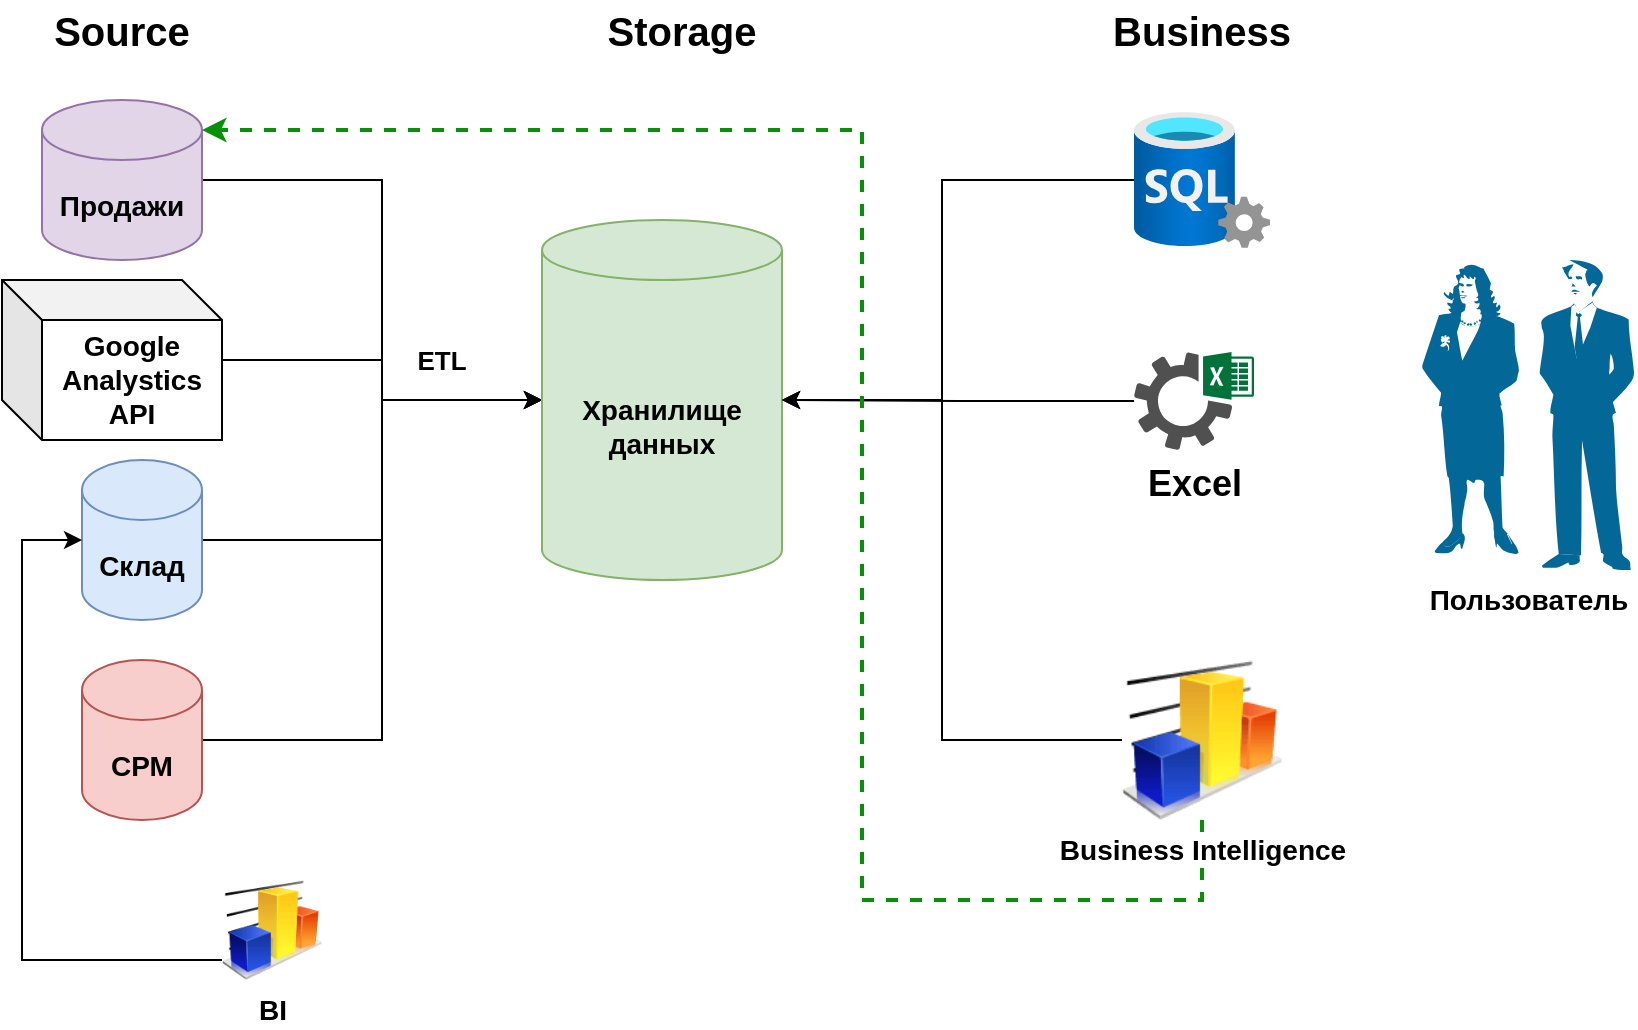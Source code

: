 <mxfile version="15.4.0" type="device"><diagram id="ZBKZezQGsQLXfvPAwT4Z" name="Страница 1"><mxGraphModel dx="852" dy="535" grid="1" gridSize="10" guides="1" tooltips="1" connect="1" arrows="1" fold="1" page="1" pageScale="1" pageWidth="1169" pageHeight="827" math="0" shadow="0"><root><mxCell id="0"/><mxCell id="1" parent="0"/><mxCell id="WBZu8BfC0tCOjZk3sDWR-23" style="edgeStyle=orthogonalEdgeStyle;rounded=0;orthogonalLoop=1;jettySize=auto;html=1;fontSize=14;" parent="1" source="WBZu8BfC0tCOjZk3sDWR-1" edge="1"><mxGeometry relative="1" as="geometry"><mxPoint x="320" y="220" as="targetPoint"/><Array as="points"><mxPoint x="240" y="110"/><mxPoint x="240" y="220"/></Array></mxGeometry></mxCell><mxCell id="WBZu8BfC0tCOjZk3sDWR-1" value="Продажи" style="shape=cylinder3;whiteSpace=wrap;html=1;boundedLbl=1;backgroundOutline=1;size=15;fontStyle=1;fontSize=14;fillColor=#e1d5e7;strokeColor=#9673a6;" parent="1" vertex="1"><mxGeometry x="70" y="70" width="80" height="80" as="geometry"/></mxCell><mxCell id="WBZu8BfC0tCOjZk3sDWR-24" style="edgeStyle=orthogonalEdgeStyle;rounded=0;orthogonalLoop=1;jettySize=auto;html=1;entryX=0;entryY=0.5;entryDx=0;entryDy=0;entryPerimeter=0;fontSize=14;" parent="1" source="WBZu8BfC0tCOjZk3sDWR-2" target="WBZu8BfC0tCOjZk3sDWR-8" edge="1"><mxGeometry relative="1" as="geometry"><Array as="points"><mxPoint x="240" y="290"/><mxPoint x="240" y="220"/></Array></mxGeometry></mxCell><mxCell id="WBZu8BfC0tCOjZk3sDWR-2" value="Склад" style="shape=cylinder3;whiteSpace=wrap;html=1;boundedLbl=1;backgroundOutline=1;size=15;fontStyle=1;fontSize=14;fillColor=#dae8fc;strokeColor=#6c8ebf;" parent="1" vertex="1"><mxGeometry x="90" y="250" width="60" height="80" as="geometry"/></mxCell><mxCell id="WBZu8BfC0tCOjZk3sDWR-25" style="edgeStyle=orthogonalEdgeStyle;rounded=0;orthogonalLoop=1;jettySize=auto;html=1;fontSize=14;" parent="1" source="WBZu8BfC0tCOjZk3sDWR-3" edge="1"><mxGeometry relative="1" as="geometry"><mxPoint x="320" y="220" as="targetPoint"/><Array as="points"><mxPoint x="240" y="390"/><mxPoint x="240" y="220"/></Array></mxGeometry></mxCell><mxCell id="WBZu8BfC0tCOjZk3sDWR-3" value="СРМ" style="shape=cylinder3;whiteSpace=wrap;html=1;boundedLbl=1;backgroundOutline=1;size=15;fontStyle=1;fontSize=14;fillColor=#f8cecc;strokeColor=#b85450;" parent="1" vertex="1"><mxGeometry x="90" y="350" width="60" height="80" as="geometry"/></mxCell><mxCell id="WBZu8BfC0tCOjZk3sDWR-22" style="edgeStyle=orthogonalEdgeStyle;rounded=0;orthogonalLoop=1;jettySize=auto;html=1;entryX=0;entryY=0.5;entryDx=0;entryDy=0;entryPerimeter=0;fontSize=14;" parent="1" source="WBZu8BfC0tCOjZk3sDWR-4" target="WBZu8BfC0tCOjZk3sDWR-8" edge="1"><mxGeometry relative="1" as="geometry"/></mxCell><mxCell id="WBZu8BfC0tCOjZk3sDWR-4" value="Google Analystics API" style="shape=cube;whiteSpace=wrap;html=1;boundedLbl=1;backgroundOutline=1;darkOpacity=0.05;darkOpacity2=0.1;fontStyle=1;fontSize=14;" parent="1" vertex="1"><mxGeometry x="50" y="160" width="110" height="80" as="geometry"/></mxCell><mxCell id="WBZu8BfC0tCOjZk3sDWR-5" value="Source" style="text;html=1;strokeColor=none;fillColor=none;align=center;verticalAlign=middle;whiteSpace=wrap;rounded=0;fontStyle=1;fontSize=20;" parent="1" vertex="1"><mxGeometry x="80" y="20" width="60" height="30" as="geometry"/></mxCell><mxCell id="WBZu8BfC0tCOjZk3sDWR-6" value="Storage" style="text;html=1;strokeColor=none;fillColor=none;align=center;verticalAlign=middle;whiteSpace=wrap;rounded=0;fontStyle=1;fontSize=20;" parent="1" vertex="1"><mxGeometry x="360" y="20" width="60" height="30" as="geometry"/></mxCell><mxCell id="WBZu8BfC0tCOjZk3sDWR-7" value="Business" style="text;html=1;strokeColor=none;fillColor=none;align=center;verticalAlign=middle;whiteSpace=wrap;rounded=0;fontStyle=1;fontSize=20;" parent="1" vertex="1"><mxGeometry x="620" y="20" width="60" height="30" as="geometry"/></mxCell><mxCell id="WBZu8BfC0tCOjZk3sDWR-8" value="Хранилище данных" style="shape=cylinder3;whiteSpace=wrap;html=1;boundedLbl=1;backgroundOutline=1;size=15;fontSize=14;fontStyle=1;fillColor=#d5e8d4;strokeColor=#82b366;" parent="1" vertex="1"><mxGeometry x="320" y="130" width="120" height="180" as="geometry"/></mxCell><mxCell id="WBZu8BfC0tCOjZk3sDWR-19" style="edgeStyle=orthogonalEdgeStyle;rounded=0;orthogonalLoop=1;jettySize=auto;html=1;fontSize=14;" parent="1" source="WBZu8BfC0tCOjZk3sDWR-10" target="WBZu8BfC0tCOjZk3sDWR-8" edge="1"><mxGeometry relative="1" as="geometry"><Array as="points"><mxPoint x="520" y="110"/><mxPoint x="520" y="220"/></Array></mxGeometry></mxCell><mxCell id="WBZu8BfC0tCOjZk3sDWR-10" value="" style="aspect=fixed;html=1;points=[];align=center;image;fontSize=12;image=img/lib/azure2/databases/SQL_Server.svg;" parent="1" vertex="1"><mxGeometry x="616" y="76" width="68" height="68" as="geometry"/></mxCell><mxCell id="WBZu8BfC0tCOjZk3sDWR-20" style="edgeStyle=orthogonalEdgeStyle;rounded=0;orthogonalLoop=1;jettySize=auto;html=1;fontSize=14;entryX=1;entryY=0.5;entryDx=0;entryDy=0;entryPerimeter=0;" parent="1" source="WBZu8BfC0tCOjZk3sDWR-11" target="WBZu8BfC0tCOjZk3sDWR-8" edge="1"><mxGeometry relative="1" as="geometry"><mxPoint x="450" y="220.5" as="targetPoint"/></mxGeometry></mxCell><mxCell id="WBZu8BfC0tCOjZk3sDWR-11" value="&lt;b&gt;&lt;font style=&quot;font-size: 18px&quot;&gt;Excel&lt;/font&gt;&lt;/b&gt;" style="sketch=0;pointerEvents=1;shadow=0;dashed=0;html=1;strokeColor=none;fillColor=#505050;labelPosition=center;verticalLabelPosition=bottom;verticalAlign=top;outlineConnect=0;align=center;shape=mxgraph.office.services.excel_services;" parent="1" vertex="1"><mxGeometry x="616" y="196" width="60" height="49" as="geometry"/></mxCell><mxCell id="WBZu8BfC0tCOjZk3sDWR-21" style="edgeStyle=orthogonalEdgeStyle;rounded=0;orthogonalLoop=1;jettySize=auto;html=1;entryX=1;entryY=0.5;entryDx=0;entryDy=0;entryPerimeter=0;fontSize=14;" parent="1" source="WBZu8BfC0tCOjZk3sDWR-17" target="WBZu8BfC0tCOjZk3sDWR-8" edge="1"><mxGeometry relative="1" as="geometry"><Array as="points"><mxPoint x="520" y="390"/><mxPoint x="520" y="220"/></Array></mxGeometry></mxCell><mxCell id="A0tBUAcRaWpkEc1ImuVj-7" style="edgeStyle=orthogonalEdgeStyle;rounded=0;orthogonalLoop=1;jettySize=auto;html=1;entryX=1;entryY=0;entryDx=0;entryDy=15;entryPerimeter=0;fontSize=13;strokeWidth=2;strokeColor=#079107;dashed=1;" edge="1" parent="1" source="WBZu8BfC0tCOjZk3sDWR-17" target="WBZu8BfC0tCOjZk3sDWR-1"><mxGeometry relative="1" as="geometry"><Array as="points"><mxPoint x="650" y="470"/><mxPoint x="480" y="470"/><mxPoint x="480" y="85"/></Array></mxGeometry></mxCell><mxCell id="WBZu8BfC0tCOjZk3sDWR-17" value="&lt;b&gt;Business Intelligence&lt;/b&gt;" style="image;html=1;image=img/lib/clip_art/finance/Graph_128x128.png;fontSize=14;" parent="1" vertex="1"><mxGeometry x="610" y="350" width="80" height="80" as="geometry"/></mxCell><mxCell id="WBZu8BfC0tCOjZk3sDWR-18" value="Пользователь" style="shape=mxgraph.cisco.people.man_woman;html=1;pointerEvents=1;dashed=0;fillColor=#036897;strokeColor=#ffffff;strokeWidth=2;verticalLabelPosition=bottom;verticalAlign=top;align=center;outlineConnect=0;fontSize=14;flipH=1;fontStyle=1" parent="1" vertex="1"><mxGeometry x="760" y="150" width="106" height="155" as="geometry"/></mxCell><mxCell id="A0tBUAcRaWpkEc1ImuVj-1" value="&lt;b style=&quot;font-size: 13px;&quot;&gt;ETL&lt;/b&gt;" style="text;html=1;strokeColor=none;fillColor=none;align=center;verticalAlign=middle;whiteSpace=wrap;rounded=0;fontSize=13;" vertex="1" parent="1"><mxGeometry x="240" y="185" width="60" height="30" as="geometry"/></mxCell><mxCell id="A0tBUAcRaWpkEc1ImuVj-5" style="edgeStyle=orthogonalEdgeStyle;rounded=0;orthogonalLoop=1;jettySize=auto;html=1;entryX=0;entryY=0.5;entryDx=0;entryDy=0;entryPerimeter=0;fontSize=13;" edge="1" parent="1" source="A0tBUAcRaWpkEc1ImuVj-2" target="WBZu8BfC0tCOjZk3sDWR-2"><mxGeometry relative="1" as="geometry"><Array as="points"><mxPoint x="60" y="500"/><mxPoint x="60" y="290"/></Array></mxGeometry></mxCell><mxCell id="A0tBUAcRaWpkEc1ImuVj-2" value="&lt;b&gt;BI&lt;/b&gt;" style="image;html=1;image=img/lib/clip_art/finance/Graph_128x128.png;fontSize=14;" vertex="1" parent="1"><mxGeometry x="160" y="460" width="50" height="50" as="geometry"/></mxCell></root></mxGraphModel></diagram></mxfile>